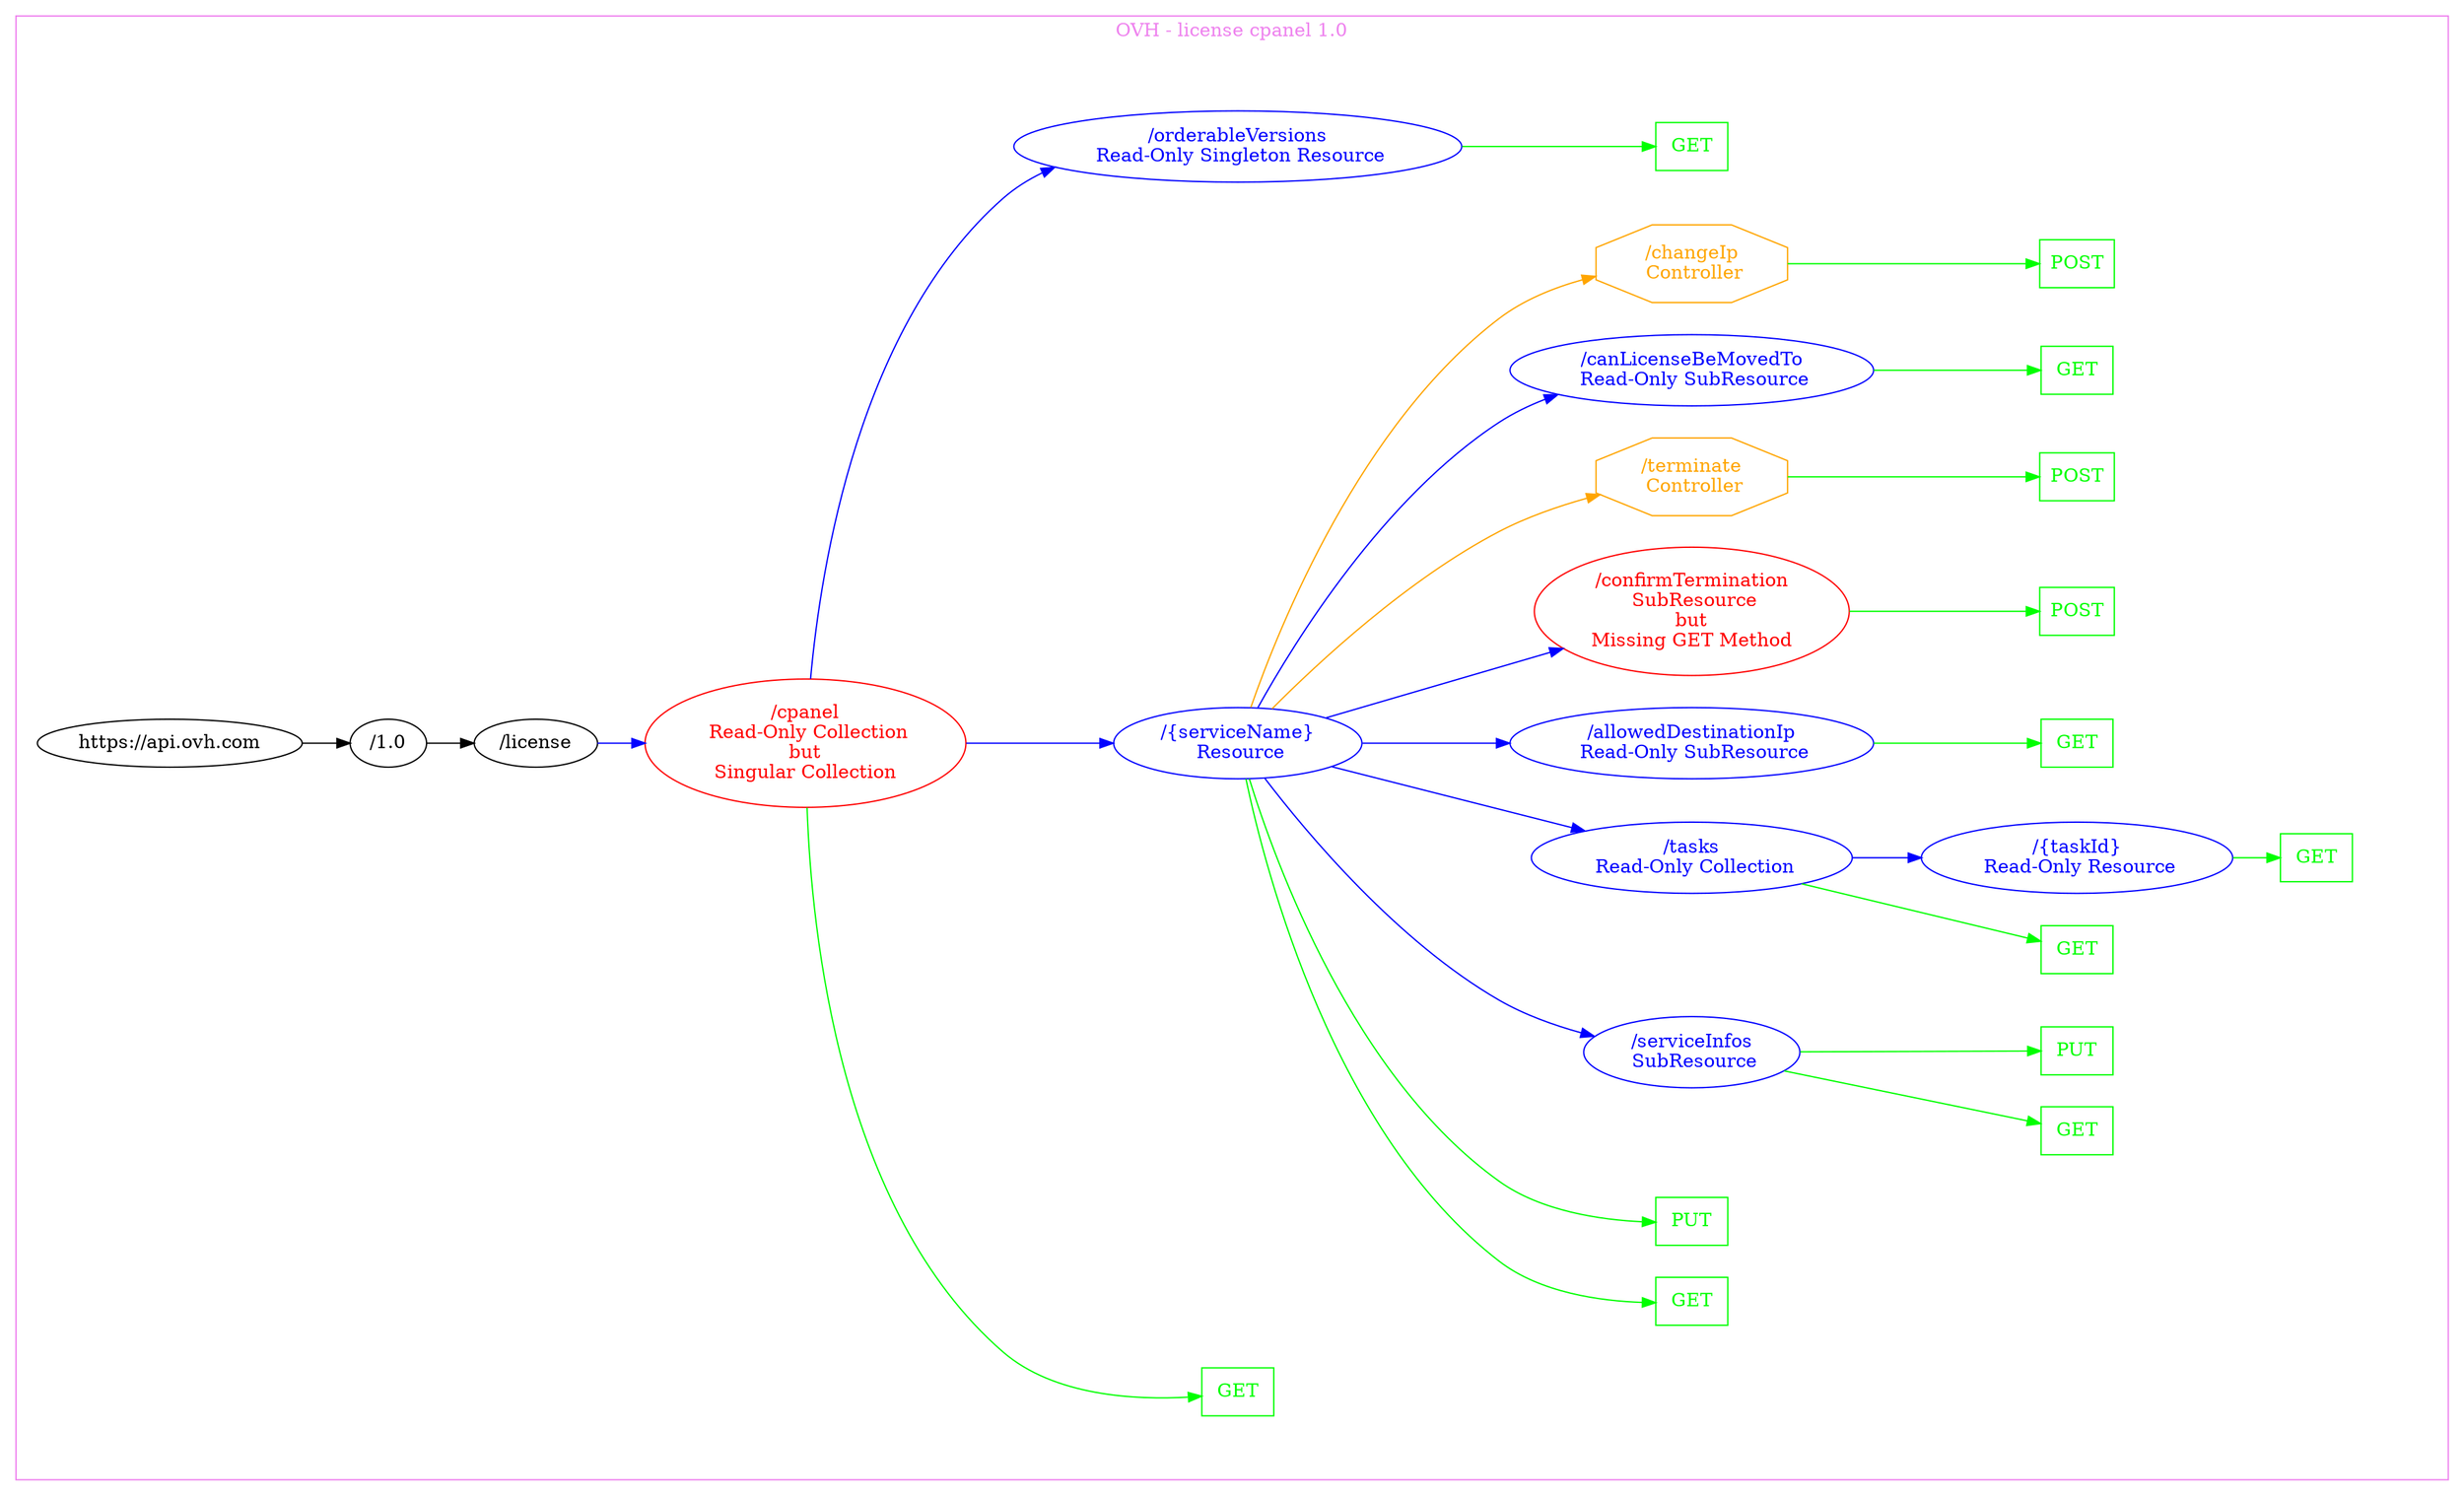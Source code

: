 digraph Cloud_Computing_REST_API {
rankdir="LR";
subgraph cluster_0 {
label="OVH - license cpanel 1.0"
color=violet
fontcolor=violet
subgraph cluster_1 {
label=""
color=white
fontcolor=white
node1 [label="https://api.ovh.com", shape="ellipse", color="black", fontcolor="black"]
node1 -> node2 [color="black", fontcolor="black"]
subgraph cluster_2 {
label=""
color=white
fontcolor=white
node2 [label="/1.0", shape="ellipse", color="black", fontcolor="black"]
node2 -> node3 [color="black", fontcolor="black"]
subgraph cluster_3 {
label=""
color=white
fontcolor=white
node3 [label="/license", shape="ellipse", color="black", fontcolor="black"]
node3 -> node4 [color="blue", fontcolor="blue"]
subgraph cluster_4 {
label=""
color=white
fontcolor=white
node4 [label="/cpanel\n Read-Only Collection\nbut\nSingular Collection", shape="ellipse", color="red", fontcolor="red"]
node4 -> node5 [color="green", fontcolor="green"]
subgraph cluster_5 {
label=""
color=white
fontcolor=white
node5 [label="GET", shape="box", color="green", fontcolor="green"]
}
node4 -> node6 [color="blue", fontcolor="blue"]
subgraph cluster_6 {
label=""
color=white
fontcolor=white
node6 [label="/{serviceName}\n Resource", shape="ellipse", color="blue", fontcolor="blue"]
node6 -> node7 [color="green", fontcolor="green"]
subgraph cluster_7 {
label=""
color=white
fontcolor=white
node7 [label="GET", shape="box", color="green", fontcolor="green"]
}
node6 -> node8 [color="green", fontcolor="green"]
subgraph cluster_8 {
label=""
color=white
fontcolor=white
node8 [label="PUT", shape="box", color="green", fontcolor="green"]
}
node6 -> node9 [color="blue", fontcolor="blue"]
subgraph cluster_9 {
label=""
color=white
fontcolor=white
node9 [label="/serviceInfos\n SubResource", shape="ellipse", color="blue", fontcolor="blue"]
node9 -> node10 [color="green", fontcolor="green"]
subgraph cluster_10 {
label=""
color=white
fontcolor=white
node10 [label="GET", shape="box", color="green", fontcolor="green"]
}
node9 -> node11 [color="green", fontcolor="green"]
subgraph cluster_11 {
label=""
color=white
fontcolor=white
node11 [label="PUT", shape="box", color="green", fontcolor="green"]
}
}
node6 -> node12 [color="blue", fontcolor="blue"]
subgraph cluster_12 {
label=""
color=white
fontcolor=white
node12 [label="/tasks\n Read-Only Collection", shape="ellipse", color="blue", fontcolor="blue"]
node12 -> node13 [color="green", fontcolor="green"]
subgraph cluster_13 {
label=""
color=white
fontcolor=white
node13 [label="GET", shape="box", color="green", fontcolor="green"]
}
node12 -> node14 [color="blue", fontcolor="blue"]
subgraph cluster_14 {
label=""
color=white
fontcolor=white
node14 [label="/{taskId}\n Read-Only Resource", shape="ellipse", color="blue", fontcolor="blue"]
node14 -> node15 [color="green", fontcolor="green"]
subgraph cluster_15 {
label=""
color=white
fontcolor=white
node15 [label="GET", shape="box", color="green", fontcolor="green"]
}
}
}
node6 -> node16 [color="blue", fontcolor="blue"]
subgraph cluster_16 {
label=""
color=white
fontcolor=white
node16 [label="/allowedDestinationIp\n Read-Only SubResource", shape="ellipse", color="blue", fontcolor="blue"]
node16 -> node17 [color="green", fontcolor="green"]
subgraph cluster_17 {
label=""
color=white
fontcolor=white
node17 [label="GET", shape="box", color="green", fontcolor="green"]
}
}
node6 -> node18 [color="blue", fontcolor="blue"]
subgraph cluster_18 {
label=""
color=white
fontcolor=white
node18 [label="/confirmTermination\n SubResource\nbut\nMissing GET Method", shape="ellipse", color="red", fontcolor="red"]
node18 -> node19 [color="green", fontcolor="green"]
subgraph cluster_19 {
label=""
color=white
fontcolor=white
node19 [label="POST", shape="box", color="green", fontcolor="green"]
}
}
node6 -> node20 [color="orange", fontcolor="orange"]
subgraph cluster_20 {
label=""
color=white
fontcolor=white
node20 [label="/terminate\n Controller", shape="octagon", color="orange", fontcolor="orange"]
node20 -> node21 [color="green", fontcolor="green"]
subgraph cluster_21 {
label=""
color=white
fontcolor=white
node21 [label="POST", shape="box", color="green", fontcolor="green"]
}
}
node6 -> node22 [color="blue", fontcolor="blue"]
subgraph cluster_22 {
label=""
color=white
fontcolor=white
node22 [label="/canLicenseBeMovedTo\n Read-Only SubResource", shape="ellipse", color="blue", fontcolor="blue"]
node22 -> node23 [color="green", fontcolor="green"]
subgraph cluster_23 {
label=""
color=white
fontcolor=white
node23 [label="GET", shape="box", color="green", fontcolor="green"]
}
}
node6 -> node24 [color="orange", fontcolor="orange"]
subgraph cluster_24 {
label=""
color=white
fontcolor=white
node24 [label="/changeIp\n Controller", shape="octagon", color="orange", fontcolor="orange"]
node24 -> node25 [color="green", fontcolor="green"]
subgraph cluster_25 {
label=""
color=white
fontcolor=white
node25 [label="POST", shape="box", color="green", fontcolor="green"]
}
}
}
node4 -> node26 [color="blue", fontcolor="blue"]
subgraph cluster_26 {
label=""
color=white
fontcolor=white
node26 [label="/orderableVersions\n Read-Only Singleton Resource", shape="ellipse", color="blue", fontcolor="blue"]
node26 -> node27 [color="green", fontcolor="green"]
subgraph cluster_27 {
label=""
color=white
fontcolor=white
node27 [label="GET", shape="box", color="green", fontcolor="green"]
}
}
}
}
}
}
}
}
